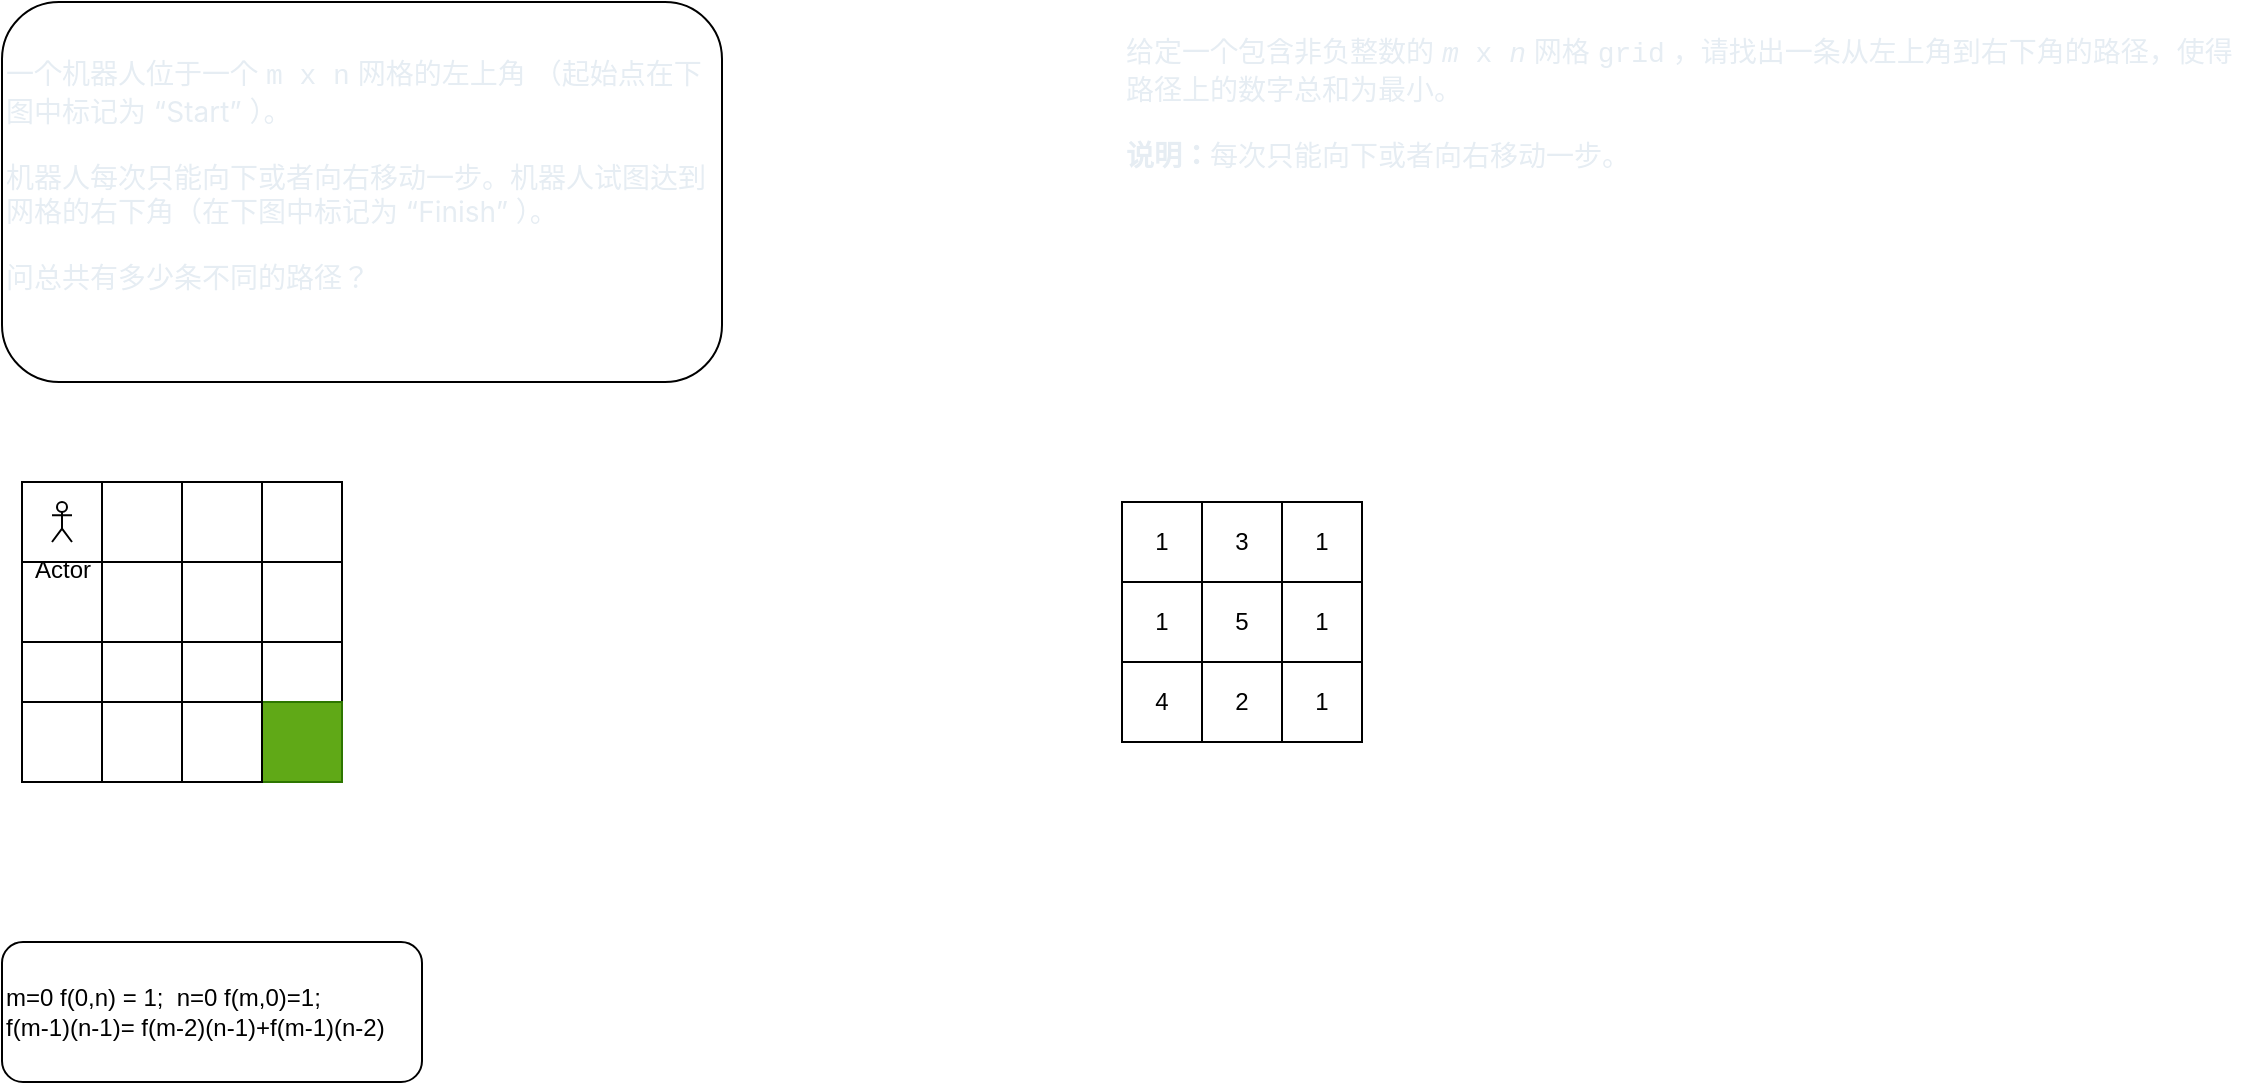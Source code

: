 <mxfile>
    <diagram id="q-2XtLO3WcbkFXjP2GlR" name="第 1 页">
        <mxGraphModel dx="1641" dy="795" grid="1" gridSize="10" guides="1" tooltips="1" connect="1" arrows="1" fold="1" page="1" pageScale="1" pageWidth="1169" pageHeight="827" math="0" shadow="0">
            <root>
                <mxCell id="0"/>
                <mxCell id="1" parent="0"/>
                <mxCell id="2" value="&lt;p style=&quot;margin-top: 0px; margin-bottom: 16px; color: rgb(230, 237, 243); font-family: -apple-system, &amp;quot;system-ui&amp;quot;, &amp;quot;Segoe WPC&amp;quot;, &amp;quot;Segoe UI&amp;quot;, system-ui, Ubuntu, &amp;quot;Droid Sans&amp;quot;, sans-serif; font-size: 14px;&quot;&gt;一个机器人位于一个&amp;nbsp;&lt;code style=&quot;font-family: var(--vscode-editor-font-family, &amp;quot;SF Mono&amp;quot;, Monaco, Menlo, Consolas, &amp;quot;Ubuntu Mono&amp;quot;, &amp;quot;Liberation Mono&amp;quot;, &amp;quot;DejaVu Sans Mono&amp;quot;, &amp;quot;Courier New&amp;quot;, monospace); font-size: 1em; line-height: 1.357em;&quot;&gt;m x n&lt;/code&gt;&lt;em&gt;&amp;nbsp;&lt;/em&gt;网格的左上角 （起始点在下图中标记为 “Start” ）。&lt;/p&gt;&lt;p style=&quot;margin-top: 0px; margin-bottom: 16px; color: rgb(230, 237, 243); font-family: -apple-system, &amp;quot;system-ui&amp;quot;, &amp;quot;Segoe WPC&amp;quot;, &amp;quot;Segoe UI&amp;quot;, system-ui, Ubuntu, &amp;quot;Droid Sans&amp;quot;, sans-serif; font-size: 14px;&quot;&gt;机器人每次只能向下或者向右移动一步。机器人试图达到网格的右下角（在下图中标记为 “Finish” ）。&lt;/p&gt;&lt;p style=&quot;margin-top: 0px; margin-bottom: 16px; color: rgb(230, 237, 243); font-family: -apple-system, &amp;quot;system-ui&amp;quot;, &amp;quot;Segoe WPC&amp;quot;, &amp;quot;Segoe UI&amp;quot;, system-ui, Ubuntu, &amp;quot;Droid Sans&amp;quot;, sans-serif; font-size: 14px;&quot;&gt;问总共有多少条不同的路径？&lt;/p&gt;" style="rounded=1;whiteSpace=wrap;html=1;align=left;" parent="1" vertex="1">
                    <mxGeometry width="360" height="190" as="geometry"/>
                </mxCell>
                <mxCell id="13" value="" style="whiteSpace=wrap;html=1;aspect=fixed;" parent="1" vertex="1">
                    <mxGeometry x="10" y="240" width="40" height="40" as="geometry"/>
                </mxCell>
                <mxCell id="14" value="" style="whiteSpace=wrap;html=1;aspect=fixed;" parent="1" vertex="1">
                    <mxGeometry x="50" y="240" width="40" height="40" as="geometry"/>
                </mxCell>
                <mxCell id="15" value="" style="whiteSpace=wrap;html=1;aspect=fixed;" parent="1" vertex="1">
                    <mxGeometry x="130" y="240" width="40" height="40" as="geometry"/>
                </mxCell>
                <mxCell id="16" value="" style="whiteSpace=wrap;html=1;aspect=fixed;" parent="1" vertex="1">
                    <mxGeometry x="90" y="240" width="40" height="40" as="geometry"/>
                </mxCell>
                <mxCell id="17" value="" style="whiteSpace=wrap;html=1;aspect=fixed;" parent="1" vertex="1">
                    <mxGeometry x="10" y="280" width="40" height="40" as="geometry"/>
                </mxCell>
                <mxCell id="18" value="" style="whiteSpace=wrap;html=1;aspect=fixed;" parent="1" vertex="1">
                    <mxGeometry x="50" y="280" width="40" height="40" as="geometry"/>
                </mxCell>
                <mxCell id="19" value="" style="whiteSpace=wrap;html=1;aspect=fixed;" parent="1" vertex="1">
                    <mxGeometry x="130" y="280" width="40" height="40" as="geometry"/>
                </mxCell>
                <mxCell id="20" value="" style="whiteSpace=wrap;html=1;aspect=fixed;" parent="1" vertex="1">
                    <mxGeometry x="90" y="280" width="40" height="40" as="geometry"/>
                </mxCell>
                <mxCell id="21" value="" style="whiteSpace=wrap;html=1;aspect=fixed;" parent="1" vertex="1">
                    <mxGeometry x="10" y="320" width="40" height="40" as="geometry"/>
                </mxCell>
                <mxCell id="22" value="" style="whiteSpace=wrap;html=1;aspect=fixed;" parent="1" vertex="1">
                    <mxGeometry x="50" y="320" width="40" height="40" as="geometry"/>
                </mxCell>
                <mxCell id="23" value="" style="whiteSpace=wrap;html=1;aspect=fixed;" parent="1" vertex="1">
                    <mxGeometry x="130" y="320" width="40" height="40" as="geometry"/>
                </mxCell>
                <mxCell id="24" value="" style="whiteSpace=wrap;html=1;aspect=fixed;" parent="1" vertex="1">
                    <mxGeometry x="90" y="320" width="40" height="40" as="geometry"/>
                </mxCell>
                <mxCell id="25" value="" style="whiteSpace=wrap;html=1;aspect=fixed;" parent="1" vertex="1">
                    <mxGeometry x="10" y="350" width="40" height="40" as="geometry"/>
                </mxCell>
                <mxCell id="26" value="" style="whiteSpace=wrap;html=1;aspect=fixed;" parent="1" vertex="1">
                    <mxGeometry x="50" y="350" width="40" height="40" as="geometry"/>
                </mxCell>
                <mxCell id="27" value="" style="whiteSpace=wrap;html=1;aspect=fixed;fillColor=#60a917;fontColor=#ffffff;strokeColor=#2D7600;" parent="1" vertex="1">
                    <mxGeometry x="130" y="350" width="40" height="40" as="geometry"/>
                </mxCell>
                <mxCell id="28" value="" style="whiteSpace=wrap;html=1;aspect=fixed;" parent="1" vertex="1">
                    <mxGeometry x="90" y="350" width="40" height="40" as="geometry"/>
                </mxCell>
                <mxCell id="29" value="Actor" style="shape=umlActor;verticalLabelPosition=bottom;verticalAlign=top;html=1;outlineConnect=0;" parent="1" vertex="1">
                    <mxGeometry x="25" y="250" width="10" height="20" as="geometry"/>
                </mxCell>
                <mxCell id="30" value="m=0 f(0,n) = 1;&amp;nbsp; n=0 f(m,0)=1;&lt;br&gt;f(m-1)(n-1)= f(m-2)(n-1)+f(m-1)(n-2)" style="rounded=1;whiteSpace=wrap;html=1;align=left;" parent="1" vertex="1">
                    <mxGeometry y="470" width="210" height="70" as="geometry"/>
                </mxCell>
                <mxCell id="31" value="&lt;meta charset=&quot;utf-8&quot;&gt;&lt;p style=&quot;margin-top: 0px; margin-bottom: 16px; color: rgb(230, 237, 243); font-family: -apple-system, &amp;quot;system-ui&amp;quot;, &amp;quot;Segoe WPC&amp;quot;, &amp;quot;Segoe UI&amp;quot;, system-ui, Ubuntu, &amp;quot;Droid Sans&amp;quot;, sans-serif; font-size: 14px; font-style: normal; font-variant-ligatures: normal; font-variant-caps: normal; font-weight: 400; letter-spacing: normal; orphans: 2; text-align: start; text-indent: 0px; text-transform: none; widows: 2; word-spacing: 0px; -webkit-text-stroke-width: 0px; text-decoration-thickness: initial; text-decoration-style: initial; text-decoration-color: initial;&quot;&gt;给定一个包含非负整数的&lt;span&gt;&amp;nbsp;&lt;/span&gt;&lt;code style=&quot;color: var(--vscode-textPreformat-foreground); font-family: var(--vscode-editor-font-family, &amp;quot;SF Mono&amp;quot;, Monaco, Menlo, Consolas, &amp;quot;Ubuntu Mono&amp;quot;, &amp;quot;Liberation Mono&amp;quot;, &amp;quot;DejaVu Sans Mono&amp;quot;, &amp;quot;Courier New&amp;quot;, monospace); font-size: 1em; line-height: 1.357em;&quot;&gt;&lt;em&gt;m&lt;/em&gt;&amp;nbsp;x&amp;nbsp;&lt;em&gt;n&lt;/em&gt;&lt;/code&gt;&amp;nbsp;网格&amp;nbsp;&lt;code style=&quot;color: var(--vscode-textPreformat-foreground); font-family: var(--vscode-editor-font-family, &amp;quot;SF Mono&amp;quot;, Monaco, Menlo, Consolas, &amp;quot;Ubuntu Mono&amp;quot;, &amp;quot;Liberation Mono&amp;quot;, &amp;quot;DejaVu Sans Mono&amp;quot;, &amp;quot;Courier New&amp;quot;, monospace); font-size: 1em; line-height: 1.357em;&quot;&gt;grid&lt;/code&gt;&lt;span&gt;&amp;nbsp;&lt;/span&gt;，请找出一条从左上角到右下角的路径，使得路径上的数字总和为最小。&lt;/p&gt;&lt;p style=&quot;margin-top: 0px; margin-bottom: 16px; color: rgb(230, 237, 243); font-family: -apple-system, &amp;quot;system-ui&amp;quot;, &amp;quot;Segoe WPC&amp;quot;, &amp;quot;Segoe UI&amp;quot;, system-ui, Ubuntu, &amp;quot;Droid Sans&amp;quot;, sans-serif; font-size: 14px; font-style: normal; font-variant-ligatures: normal; font-variant-caps: normal; font-weight: 400; letter-spacing: normal; orphans: 2; text-align: start; text-indent: 0px; text-transform: none; widows: 2; word-spacing: 0px; -webkit-text-stroke-width: 0px; text-decoration-thickness: initial; text-decoration-style: initial; text-decoration-color: initial;&quot;&gt;&lt;strong&gt;说明：&lt;/strong&gt;每次只能向下或者向右移动一步。&lt;/p&gt;" style="text;whiteSpace=wrap;html=1;" vertex="1" parent="1">
                    <mxGeometry x="560" y="10" width="560" height="110" as="geometry"/>
                </mxCell>
                <mxCell id="32" value="1" style="whiteSpace=wrap;html=1;aspect=fixed;" vertex="1" parent="1">
                    <mxGeometry x="560" y="250" width="40" height="40" as="geometry"/>
                </mxCell>
                <mxCell id="33" value="3" style="whiteSpace=wrap;html=1;aspect=fixed;" vertex="1" parent="1">
                    <mxGeometry x="600" y="250" width="40" height="40" as="geometry"/>
                </mxCell>
                <mxCell id="34" value="1" style="whiteSpace=wrap;html=1;aspect=fixed;" vertex="1" parent="1">
                    <mxGeometry x="640" y="250" width="40" height="40" as="geometry"/>
                </mxCell>
                <mxCell id="35" value="1" style="whiteSpace=wrap;html=1;aspect=fixed;" vertex="1" parent="1">
                    <mxGeometry x="560" y="290" width="40" height="40" as="geometry"/>
                </mxCell>
                <mxCell id="36" value="5" style="whiteSpace=wrap;html=1;aspect=fixed;" vertex="1" parent="1">
                    <mxGeometry x="600" y="290" width="40" height="40" as="geometry"/>
                </mxCell>
                <mxCell id="37" value="1" style="whiteSpace=wrap;html=1;aspect=fixed;" vertex="1" parent="1">
                    <mxGeometry x="640" y="290" width="40" height="40" as="geometry"/>
                </mxCell>
                <mxCell id="38" value="4" style="whiteSpace=wrap;html=1;aspect=fixed;" vertex="1" parent="1">
                    <mxGeometry x="560" y="330" width="40" height="40" as="geometry"/>
                </mxCell>
                <mxCell id="39" value="2" style="whiteSpace=wrap;html=1;aspect=fixed;" vertex="1" parent="1">
                    <mxGeometry x="600" y="330" width="40" height="40" as="geometry"/>
                </mxCell>
                <mxCell id="40" value="1" style="whiteSpace=wrap;html=1;aspect=fixed;" vertex="1" parent="1">
                    <mxGeometry x="640" y="330" width="40" height="40" as="geometry"/>
                </mxCell>
            </root>
        </mxGraphModel>
    </diagram>
</mxfile>